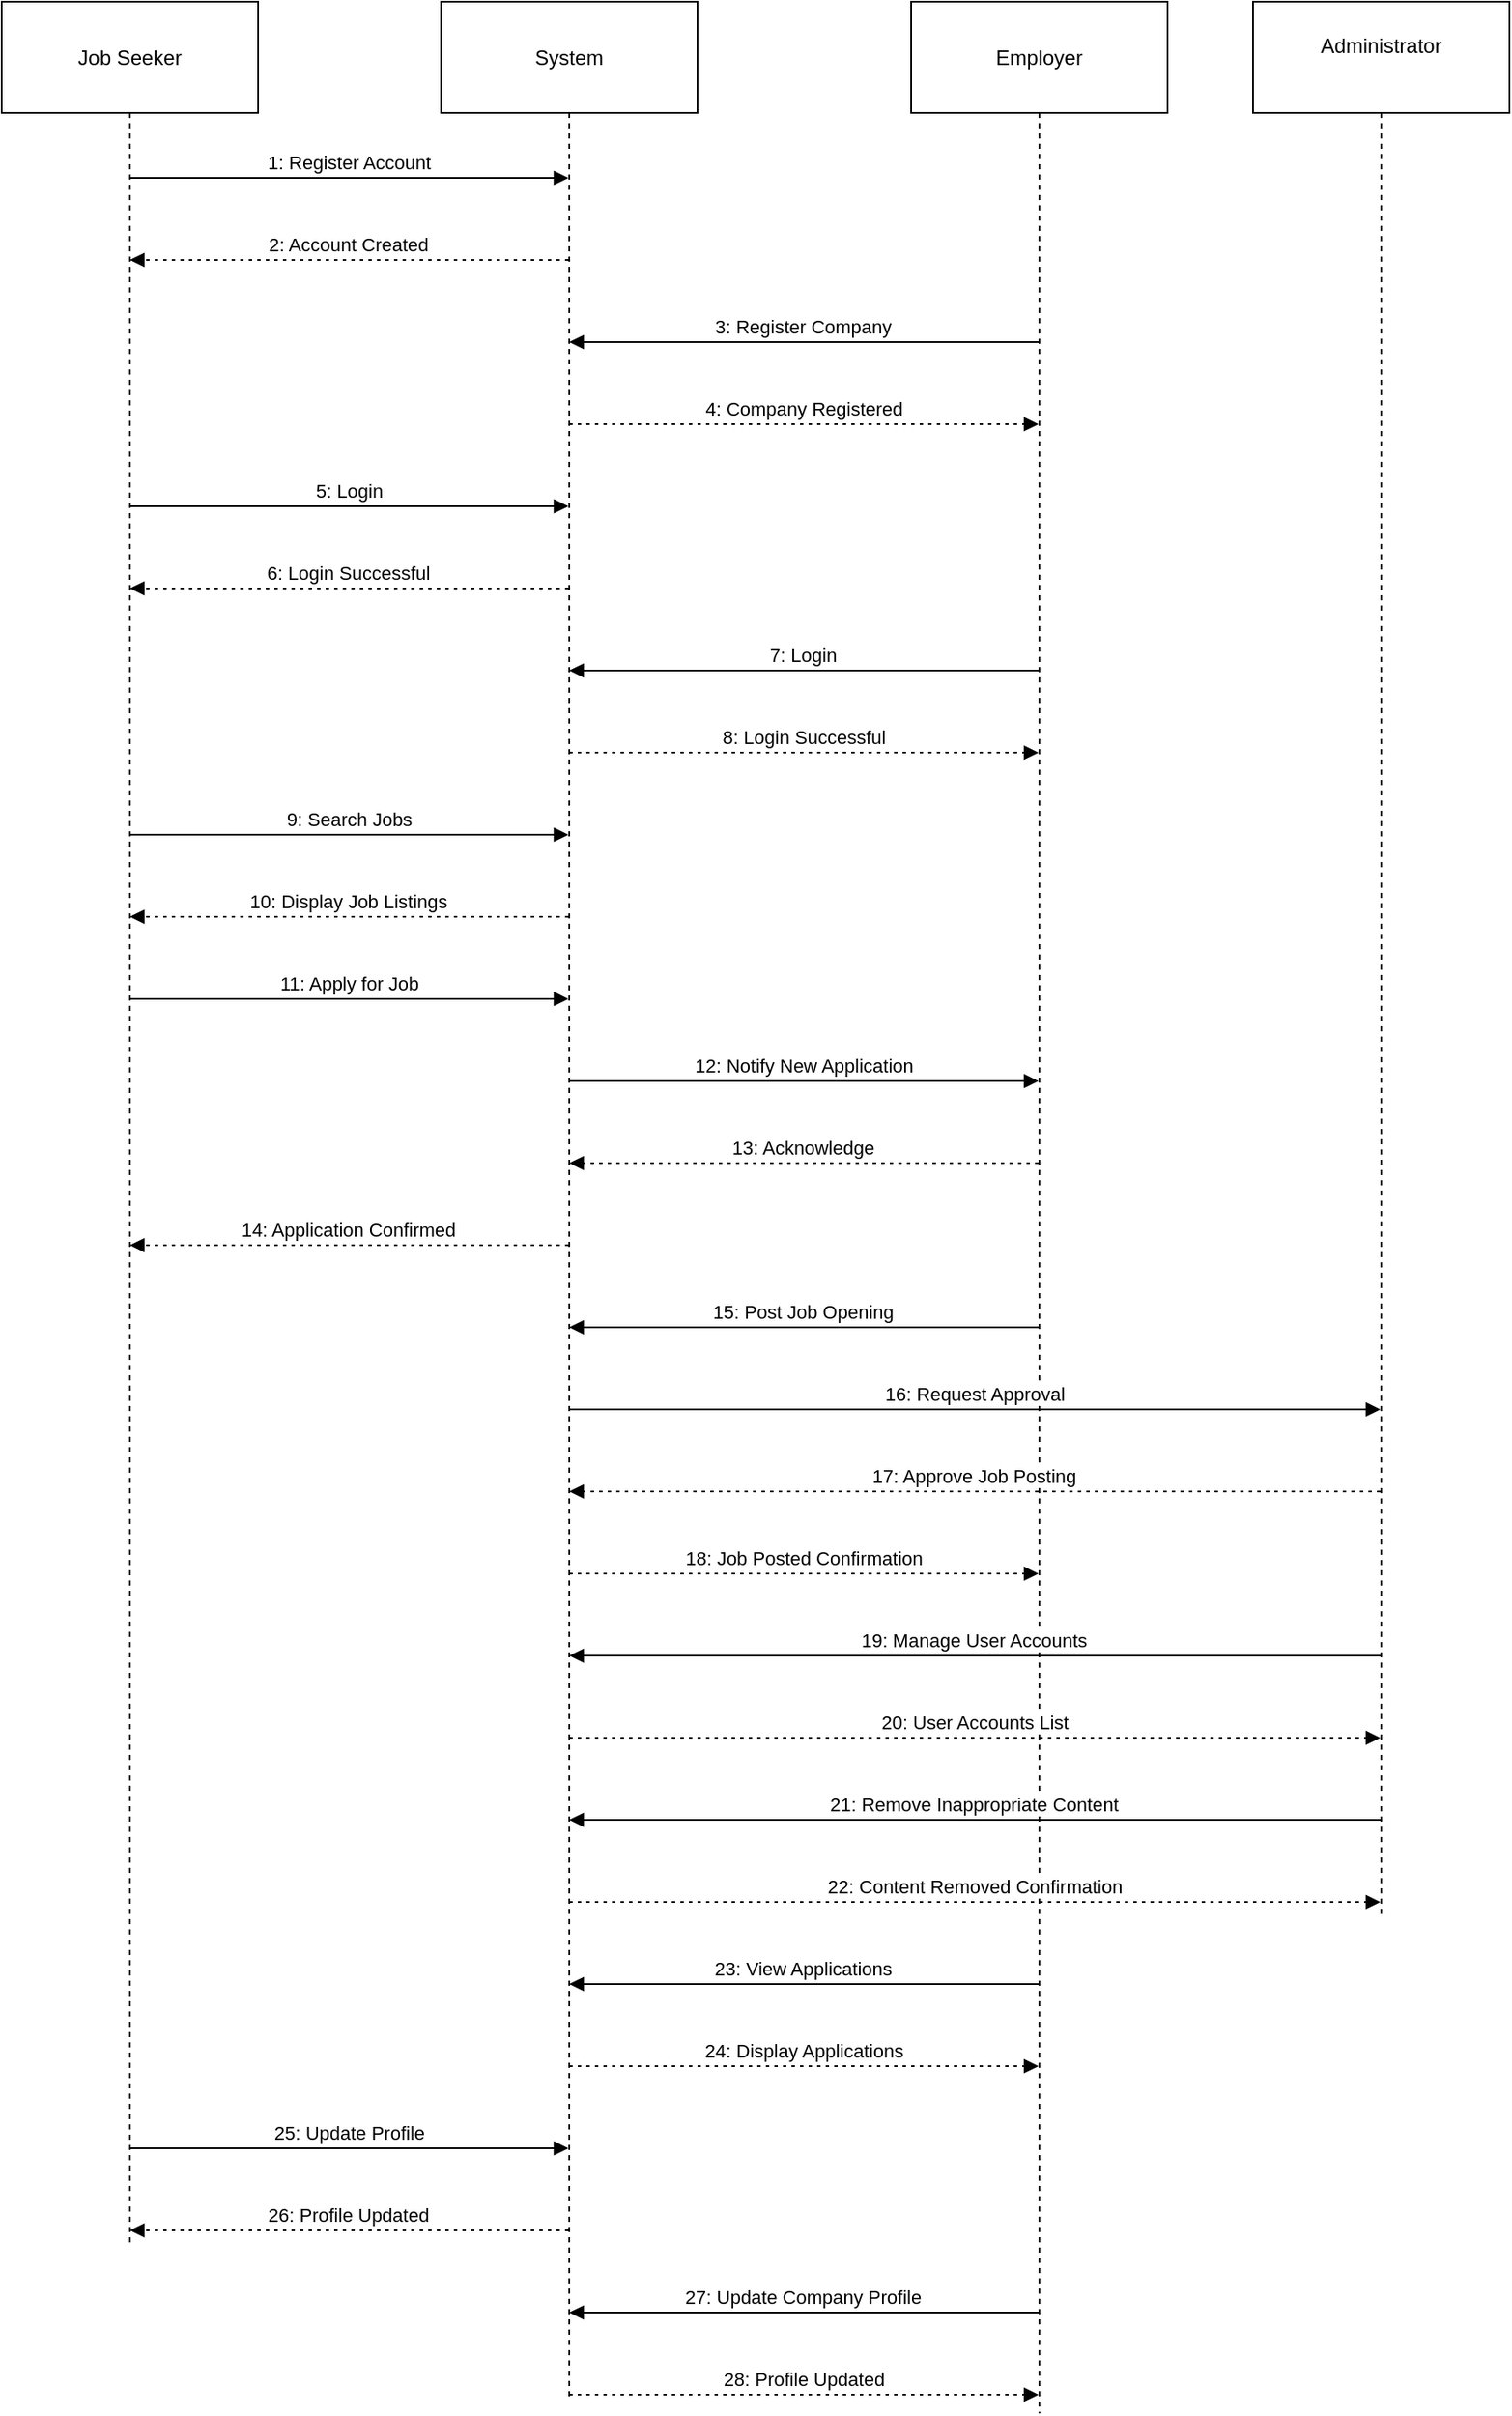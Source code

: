 <mxfile version="26.1.1">
  <diagram name="Page-1" id="23jQEefdzc2tP_5x-trr">
    <mxGraphModel dx="1158" dy="748" grid="1" gridSize="10" guides="1" tooltips="1" connect="1" arrows="1" fold="1" page="1" pageScale="1" pageWidth="827" pageHeight="1169" math="0" shadow="0">
      <root>
        <mxCell id="0" />
        <mxCell id="1" parent="0" />
        <mxCell id="SifQQTdtY4vk-8Dur9de-43" value="Job Seeker" style="shape=umlLifeline;perimeter=lifelinePerimeter;whiteSpace=wrap;container=1;dropTarget=0;collapsible=0;recursiveResize=0;outlineConnect=0;portConstraint=eastwest;newEdgeStyle={&quot;edgeStyle&quot;:&quot;elbowEdgeStyle&quot;,&quot;elbow&quot;:&quot;vertical&quot;,&quot;curved&quot;:0,&quot;rounded&quot;:0};size=65;" parent="1" vertex="1">
          <mxGeometry x="820" y="70" width="150" height="1310" as="geometry" />
        </mxCell>
        <mxCell id="SifQQTdtY4vk-8Dur9de-44" value="System" style="shape=umlLifeline;perimeter=lifelinePerimeter;whiteSpace=wrap;container=1;dropTarget=0;collapsible=0;recursiveResize=0;outlineConnect=0;portConstraint=eastwest;newEdgeStyle={&quot;edgeStyle&quot;:&quot;elbowEdgeStyle&quot;,&quot;elbow&quot;:&quot;vertical&quot;,&quot;curved&quot;:0,&quot;rounded&quot;:0};size=65;" parent="1" vertex="1">
          <mxGeometry x="1077" y="70" width="150" height="1400" as="geometry" />
        </mxCell>
        <mxCell id="SifQQTdtY4vk-8Dur9de-45" value="Employer" style="shape=umlLifeline;perimeter=lifelinePerimeter;whiteSpace=wrap;container=1;dropTarget=0;collapsible=0;recursiveResize=0;outlineConnect=0;portConstraint=eastwest;newEdgeStyle={&quot;edgeStyle&quot;:&quot;elbowEdgeStyle&quot;,&quot;elbow&quot;:&quot;vertical&quot;,&quot;curved&quot;:0,&quot;rounded&quot;:0};size=65;" parent="1" vertex="1">
          <mxGeometry x="1352" y="70" width="150" height="1410" as="geometry" />
        </mxCell>
        <mxCell id="SifQQTdtY4vk-8Dur9de-46" value="Administrator&#xa;" style="shape=umlLifeline;perimeter=lifelinePerimeter;whiteSpace=wrap;container=1;dropTarget=0;collapsible=0;recursiveResize=0;outlineConnect=0;portConstraint=eastwest;newEdgeStyle={&quot;edgeStyle&quot;:&quot;elbowEdgeStyle&quot;,&quot;elbow&quot;:&quot;vertical&quot;,&quot;curved&quot;:0,&quot;rounded&quot;:0};size=65;" parent="1" vertex="1">
          <mxGeometry x="1552" y="70" width="150" height="1120" as="geometry" />
        </mxCell>
        <mxCell id="SifQQTdtY4vk-8Dur9de-47" value="1: Register Account" style="verticalAlign=bottom;edgeStyle=elbowEdgeStyle;elbow=vertical;curved=0;rounded=0;endArrow=block;" parent="1" source="SifQQTdtY4vk-8Dur9de-43" target="SifQQTdtY4vk-8Dur9de-44" edge="1">
          <mxGeometry relative="1" as="geometry">
            <Array as="points">
              <mxPoint x="1032" y="173" />
            </Array>
          </mxGeometry>
        </mxCell>
        <mxCell id="SifQQTdtY4vk-8Dur9de-48" value="2: Account Created" style="verticalAlign=bottom;edgeStyle=elbowEdgeStyle;elbow=vertical;curved=0;rounded=0;dashed=1;dashPattern=2 3;endArrow=block;" parent="1" source="SifQQTdtY4vk-8Dur9de-44" target="SifQQTdtY4vk-8Dur9de-43" edge="1">
          <mxGeometry relative="1" as="geometry">
            <Array as="points">
              <mxPoint x="1035" y="221" />
            </Array>
          </mxGeometry>
        </mxCell>
        <mxCell id="SifQQTdtY4vk-8Dur9de-49" value="3: Register Company" style="verticalAlign=bottom;edgeStyle=elbowEdgeStyle;elbow=vertical;curved=0;rounded=0;endArrow=block;" parent="1" source="SifQQTdtY4vk-8Dur9de-45" target="SifQQTdtY4vk-8Dur9de-44" edge="1">
          <mxGeometry relative="1" as="geometry">
            <Array as="points">
              <mxPoint x="1301" y="269" />
            </Array>
          </mxGeometry>
        </mxCell>
        <mxCell id="SifQQTdtY4vk-8Dur9de-50" value="4: Company Registered" style="verticalAlign=bottom;edgeStyle=elbowEdgeStyle;elbow=vertical;curved=0;rounded=0;dashed=1;dashPattern=2 3;endArrow=block;" parent="1" source="SifQQTdtY4vk-8Dur9de-44" target="SifQQTdtY4vk-8Dur9de-45" edge="1">
          <mxGeometry relative="1" as="geometry">
            <Array as="points">
              <mxPoint x="1298" y="317" />
            </Array>
          </mxGeometry>
        </mxCell>
        <mxCell id="SifQQTdtY4vk-8Dur9de-51" value="5: Login" style="verticalAlign=bottom;edgeStyle=elbowEdgeStyle;elbow=vertical;curved=0;rounded=0;endArrow=block;" parent="1" source="SifQQTdtY4vk-8Dur9de-43" target="SifQQTdtY4vk-8Dur9de-44" edge="1">
          <mxGeometry relative="1" as="geometry">
            <Array as="points">
              <mxPoint x="1032" y="365" />
            </Array>
          </mxGeometry>
        </mxCell>
        <mxCell id="SifQQTdtY4vk-8Dur9de-52" value="6: Login Successful" style="verticalAlign=bottom;edgeStyle=elbowEdgeStyle;elbow=vertical;curved=0;rounded=0;dashed=1;dashPattern=2 3;endArrow=block;" parent="1" source="SifQQTdtY4vk-8Dur9de-44" target="SifQQTdtY4vk-8Dur9de-43" edge="1">
          <mxGeometry relative="1" as="geometry">
            <Array as="points">
              <mxPoint x="1035" y="413" />
            </Array>
          </mxGeometry>
        </mxCell>
        <mxCell id="SifQQTdtY4vk-8Dur9de-53" value="7: Login" style="verticalAlign=bottom;edgeStyle=elbowEdgeStyle;elbow=vertical;curved=0;rounded=0;endArrow=block;" parent="1" source="SifQQTdtY4vk-8Dur9de-45" target="SifQQTdtY4vk-8Dur9de-44" edge="1">
          <mxGeometry relative="1" as="geometry">
            <Array as="points">
              <mxPoint x="1301" y="461" />
            </Array>
          </mxGeometry>
        </mxCell>
        <mxCell id="SifQQTdtY4vk-8Dur9de-54" value="8: Login Successful" style="verticalAlign=bottom;edgeStyle=elbowEdgeStyle;elbow=vertical;curved=0;rounded=0;dashed=1;dashPattern=2 3;endArrow=block;" parent="1" source="SifQQTdtY4vk-8Dur9de-44" target="SifQQTdtY4vk-8Dur9de-45" edge="1">
          <mxGeometry relative="1" as="geometry">
            <Array as="points">
              <mxPoint x="1298" y="509" />
            </Array>
          </mxGeometry>
        </mxCell>
        <mxCell id="SifQQTdtY4vk-8Dur9de-55" value="9: Search Jobs" style="verticalAlign=bottom;edgeStyle=elbowEdgeStyle;elbow=vertical;curved=0;rounded=0;endArrow=block;" parent="1" source="SifQQTdtY4vk-8Dur9de-43" target="SifQQTdtY4vk-8Dur9de-44" edge="1">
          <mxGeometry relative="1" as="geometry">
            <Array as="points">
              <mxPoint x="1032" y="557" />
            </Array>
          </mxGeometry>
        </mxCell>
        <mxCell id="SifQQTdtY4vk-8Dur9de-56" value="10: Display Job Listings" style="verticalAlign=bottom;edgeStyle=elbowEdgeStyle;elbow=vertical;curved=0;rounded=0;dashed=1;dashPattern=2 3;endArrow=block;" parent="1" source="SifQQTdtY4vk-8Dur9de-44" target="SifQQTdtY4vk-8Dur9de-43" edge="1">
          <mxGeometry relative="1" as="geometry">
            <Array as="points">
              <mxPoint x="1035" y="605" />
            </Array>
          </mxGeometry>
        </mxCell>
        <mxCell id="SifQQTdtY4vk-8Dur9de-57" value="11: Apply for Job" style="verticalAlign=bottom;edgeStyle=elbowEdgeStyle;elbow=vertical;curved=0;rounded=0;endArrow=block;" parent="1" source="SifQQTdtY4vk-8Dur9de-43" target="SifQQTdtY4vk-8Dur9de-44" edge="1">
          <mxGeometry relative="1" as="geometry">
            <Array as="points">
              <mxPoint x="1032" y="653" />
            </Array>
          </mxGeometry>
        </mxCell>
        <mxCell id="SifQQTdtY4vk-8Dur9de-58" value="12: Notify New Application" style="verticalAlign=bottom;edgeStyle=elbowEdgeStyle;elbow=vertical;curved=0;rounded=0;endArrow=block;" parent="1" source="SifQQTdtY4vk-8Dur9de-44" target="SifQQTdtY4vk-8Dur9de-45" edge="1">
          <mxGeometry relative="1" as="geometry">
            <Array as="points">
              <mxPoint x="1298" y="701" />
            </Array>
          </mxGeometry>
        </mxCell>
        <mxCell id="SifQQTdtY4vk-8Dur9de-59" value="13: Acknowledge" style="verticalAlign=bottom;edgeStyle=elbowEdgeStyle;elbow=vertical;curved=0;rounded=0;dashed=1;dashPattern=2 3;endArrow=block;" parent="1" source="SifQQTdtY4vk-8Dur9de-45" target="SifQQTdtY4vk-8Dur9de-44" edge="1">
          <mxGeometry relative="1" as="geometry">
            <Array as="points">
              <mxPoint x="1301" y="749" />
            </Array>
          </mxGeometry>
        </mxCell>
        <mxCell id="SifQQTdtY4vk-8Dur9de-60" value="14: Application Confirmed" style="verticalAlign=bottom;edgeStyle=elbowEdgeStyle;elbow=vertical;curved=0;rounded=0;dashed=1;dashPattern=2 3;endArrow=block;" parent="1" source="SifQQTdtY4vk-8Dur9de-44" target="SifQQTdtY4vk-8Dur9de-43" edge="1">
          <mxGeometry relative="1" as="geometry">
            <Array as="points">
              <mxPoint x="1035" y="797" />
            </Array>
          </mxGeometry>
        </mxCell>
        <mxCell id="SifQQTdtY4vk-8Dur9de-61" value="15: Post Job Opening" style="verticalAlign=bottom;edgeStyle=elbowEdgeStyle;elbow=vertical;curved=0;rounded=0;endArrow=block;" parent="1" source="SifQQTdtY4vk-8Dur9de-45" target="SifQQTdtY4vk-8Dur9de-44" edge="1">
          <mxGeometry relative="1" as="geometry">
            <Array as="points">
              <mxPoint x="1301" y="845" />
            </Array>
          </mxGeometry>
        </mxCell>
        <mxCell id="SifQQTdtY4vk-8Dur9de-62" value="16: Request Approval" style="verticalAlign=bottom;edgeStyle=elbowEdgeStyle;elbow=vertical;curved=0;rounded=0;endArrow=block;" parent="1" source="SifQQTdtY4vk-8Dur9de-44" target="SifQQTdtY4vk-8Dur9de-46" edge="1">
          <mxGeometry relative="1" as="geometry">
            <Array as="points">
              <mxPoint x="1398" y="893" />
            </Array>
          </mxGeometry>
        </mxCell>
        <mxCell id="SifQQTdtY4vk-8Dur9de-63" value="17: Approve Job Posting" style="verticalAlign=bottom;edgeStyle=elbowEdgeStyle;elbow=vertical;curved=0;rounded=0;dashed=1;dashPattern=2 3;endArrow=block;" parent="1" source="SifQQTdtY4vk-8Dur9de-46" target="SifQQTdtY4vk-8Dur9de-44" edge="1">
          <mxGeometry relative="1" as="geometry">
            <Array as="points">
              <mxPoint x="1401" y="941" />
            </Array>
          </mxGeometry>
        </mxCell>
        <mxCell id="SifQQTdtY4vk-8Dur9de-64" value="18: Job Posted Confirmation" style="verticalAlign=bottom;edgeStyle=elbowEdgeStyle;elbow=vertical;curved=0;rounded=0;dashed=1;dashPattern=2 3;endArrow=block;" parent="1" source="SifQQTdtY4vk-8Dur9de-44" target="SifQQTdtY4vk-8Dur9de-45" edge="1">
          <mxGeometry relative="1" as="geometry">
            <Array as="points">
              <mxPoint x="1298" y="989" />
            </Array>
          </mxGeometry>
        </mxCell>
        <mxCell id="SifQQTdtY4vk-8Dur9de-65" value="19: Manage User Accounts" style="verticalAlign=bottom;edgeStyle=elbowEdgeStyle;elbow=vertical;curved=0;rounded=0;endArrow=block;" parent="1" source="SifQQTdtY4vk-8Dur9de-46" target="SifQQTdtY4vk-8Dur9de-44" edge="1">
          <mxGeometry relative="1" as="geometry">
            <Array as="points">
              <mxPoint x="1401" y="1037" />
            </Array>
          </mxGeometry>
        </mxCell>
        <mxCell id="SifQQTdtY4vk-8Dur9de-66" value="20: User Accounts List" style="verticalAlign=bottom;edgeStyle=elbowEdgeStyle;elbow=vertical;curved=0;rounded=0;dashed=1;dashPattern=2 3;endArrow=block;" parent="1" source="SifQQTdtY4vk-8Dur9de-44" target="SifQQTdtY4vk-8Dur9de-46" edge="1">
          <mxGeometry relative="1" as="geometry">
            <Array as="points">
              <mxPoint x="1398" y="1085" />
            </Array>
          </mxGeometry>
        </mxCell>
        <mxCell id="SifQQTdtY4vk-8Dur9de-67" value="21: Remove Inappropriate Content" style="verticalAlign=bottom;edgeStyle=elbowEdgeStyle;elbow=vertical;curved=0;rounded=0;endArrow=block;" parent="1" source="SifQQTdtY4vk-8Dur9de-46" target="SifQQTdtY4vk-8Dur9de-44" edge="1">
          <mxGeometry relative="1" as="geometry">
            <Array as="points">
              <mxPoint x="1401" y="1133" />
            </Array>
          </mxGeometry>
        </mxCell>
        <mxCell id="SifQQTdtY4vk-8Dur9de-68" value="22: Content Removed Confirmation" style="verticalAlign=bottom;edgeStyle=elbowEdgeStyle;elbow=vertical;curved=0;rounded=0;dashed=1;dashPattern=2 3;endArrow=block;" parent="1" source="SifQQTdtY4vk-8Dur9de-44" target="SifQQTdtY4vk-8Dur9de-46" edge="1">
          <mxGeometry relative="1" as="geometry">
            <Array as="points">
              <mxPoint x="1398" y="1181" />
            </Array>
          </mxGeometry>
        </mxCell>
        <mxCell id="SifQQTdtY4vk-8Dur9de-69" value="23: View Applications" style="verticalAlign=bottom;edgeStyle=elbowEdgeStyle;elbow=vertical;curved=0;rounded=0;endArrow=block;" parent="1" source="SifQQTdtY4vk-8Dur9de-45" target="SifQQTdtY4vk-8Dur9de-44" edge="1">
          <mxGeometry relative="1" as="geometry">
            <Array as="points">
              <mxPoint x="1301" y="1229" />
            </Array>
          </mxGeometry>
        </mxCell>
        <mxCell id="SifQQTdtY4vk-8Dur9de-70" value="24: Display Applications" style="verticalAlign=bottom;edgeStyle=elbowEdgeStyle;elbow=vertical;curved=0;rounded=0;dashed=1;dashPattern=2 3;endArrow=block;" parent="1" source="SifQQTdtY4vk-8Dur9de-44" target="SifQQTdtY4vk-8Dur9de-45" edge="1">
          <mxGeometry relative="1" as="geometry">
            <Array as="points">
              <mxPoint x="1298" y="1277" />
            </Array>
          </mxGeometry>
        </mxCell>
        <mxCell id="SifQQTdtY4vk-8Dur9de-71" value="25: Update Profile" style="verticalAlign=bottom;edgeStyle=elbowEdgeStyle;elbow=vertical;curved=0;rounded=0;endArrow=block;" parent="1" source="SifQQTdtY4vk-8Dur9de-43" target="SifQQTdtY4vk-8Dur9de-44" edge="1">
          <mxGeometry relative="1" as="geometry">
            <Array as="points">
              <mxPoint x="1032" y="1325" />
            </Array>
          </mxGeometry>
        </mxCell>
        <mxCell id="SifQQTdtY4vk-8Dur9de-72" value="26: Profile Updated" style="verticalAlign=bottom;edgeStyle=elbowEdgeStyle;elbow=vertical;curved=0;rounded=0;dashed=1;dashPattern=2 3;endArrow=block;" parent="1" source="SifQQTdtY4vk-8Dur9de-44" target="SifQQTdtY4vk-8Dur9de-43" edge="1">
          <mxGeometry relative="1" as="geometry">
            <Array as="points">
              <mxPoint x="1035" y="1373" />
            </Array>
          </mxGeometry>
        </mxCell>
        <mxCell id="SifQQTdtY4vk-8Dur9de-73" value="27: Update Company Profile" style="verticalAlign=bottom;edgeStyle=elbowEdgeStyle;elbow=vertical;curved=0;rounded=0;endArrow=block;" parent="1" source="SifQQTdtY4vk-8Dur9de-45" target="SifQQTdtY4vk-8Dur9de-44" edge="1">
          <mxGeometry relative="1" as="geometry">
            <Array as="points">
              <mxPoint x="1301" y="1421" />
            </Array>
          </mxGeometry>
        </mxCell>
        <mxCell id="SifQQTdtY4vk-8Dur9de-74" value="28: Profile Updated" style="verticalAlign=bottom;edgeStyle=elbowEdgeStyle;elbow=vertical;curved=0;rounded=0;dashed=1;dashPattern=2 3;endArrow=block;" parent="1" source="SifQQTdtY4vk-8Dur9de-44" target="SifQQTdtY4vk-8Dur9de-45" edge="1">
          <mxGeometry relative="1" as="geometry">
            <Array as="points">
              <mxPoint x="1298" y="1469" />
            </Array>
          </mxGeometry>
        </mxCell>
      </root>
    </mxGraphModel>
  </diagram>
</mxfile>

